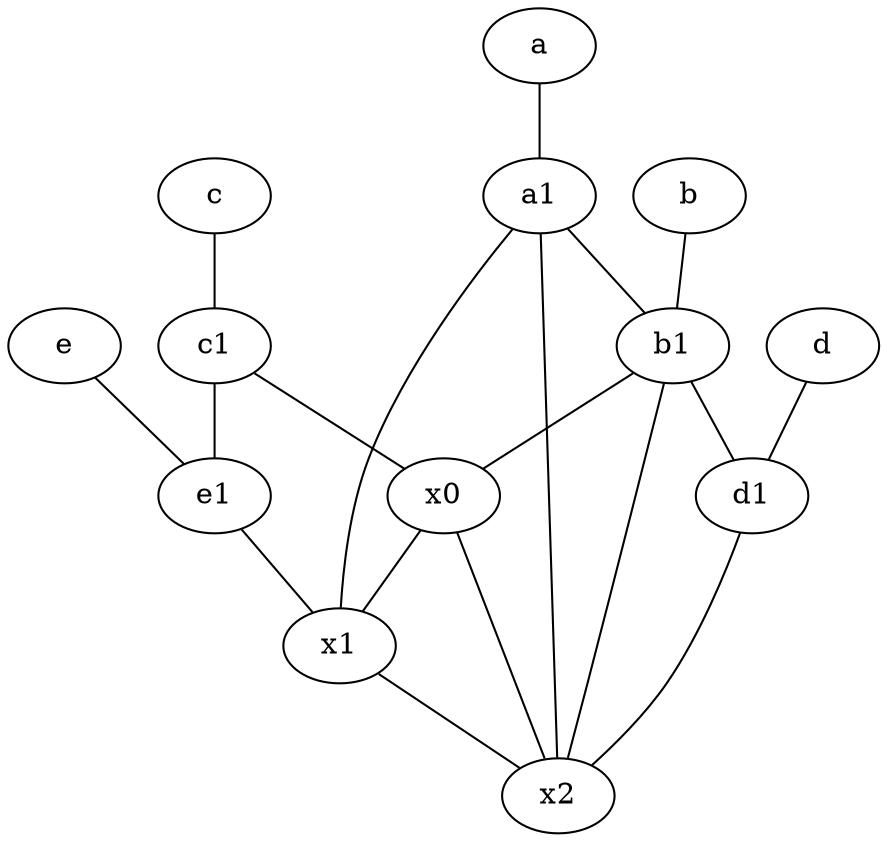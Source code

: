 graph {
	node [labelfontsize=50]
	x1 [labelfontsize=50]
	a1 [labelfontsize=50 pos="8,3!"]
	c1 [labelfontsize=50 pos="4.5,3!"]
	b [labelfontsize=50 pos="10,4!"]
	e [labelfontsize=50 pos="7,9!"]
	e1 [labelfontsize=50 pos="7,7!"]
	x2 [labelfontsize=50]
	d [labelfontsize=50 pos="2,5!"]
	d1 [labelfontsize=50 pos="3,5!"]
	x0 [labelfontsize=50]
	b1 [labelfontsize=50 pos="9,4!"]
	a [labelfontsize=50 pos="8,2!"]
	c [labelfontsize=50 pos="4.5,2!"]
	b1 -- x2
	c -- c1
	e -- e1
	b1 -- x0
	a1 -- x2
	c1 -- e1
	x0 -- x1
	x0 -- x2
	c1 -- x0
	d1 -- x2
	a1 -- b1
	d -- d1
	a1 -- x1
	a -- a1
	b -- b1
	e1 -- x1
	x1 -- x2
	b1 -- d1
}

